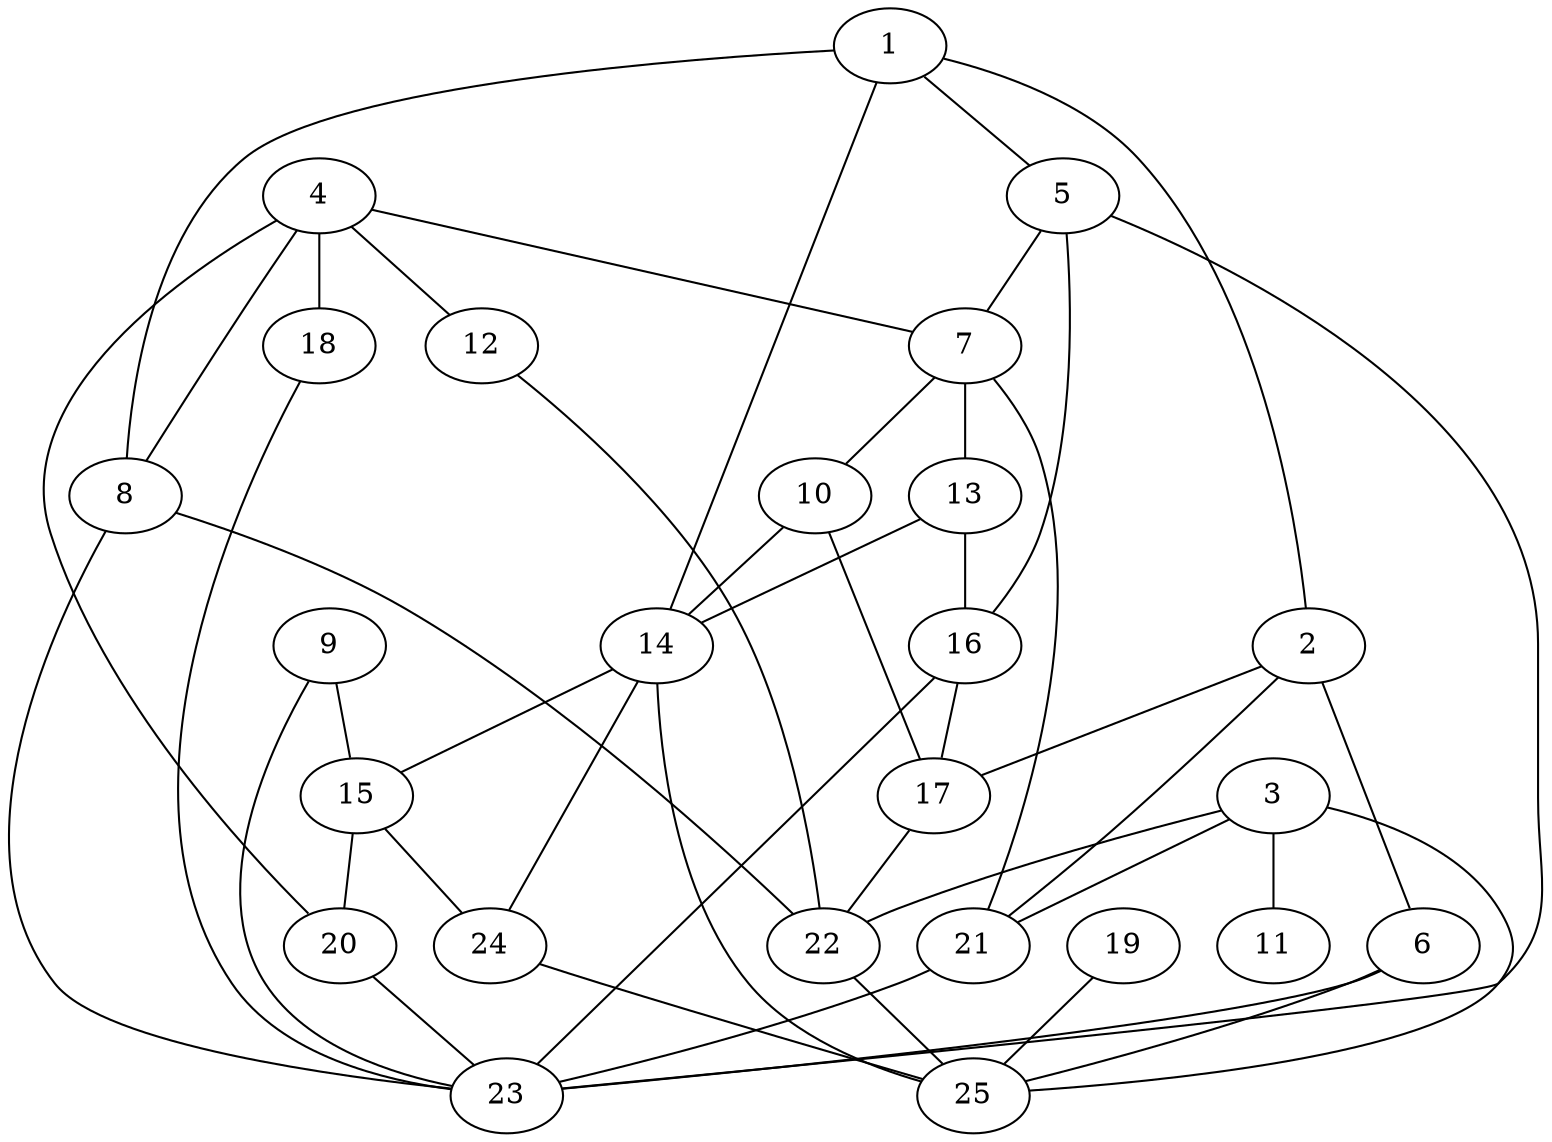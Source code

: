 graph G {
 1 -- 5;
 1 -- 14;
 1 -- 2;
 1 -- 8;
 2 -- 21;
 2 -- 6;
 2 -- 17;
 3 -- 11;
 3 -- 22;
 3 -- 21;
 3 -- 25;
 4 -- 20;
 4 -- 7;
 4 -- 8;
 4 -- 12;
 4 -- 18;
 5 -- 16;
 5 -- 23;
 5 -- 7;
 6 -- 23;
 6 -- 25;
 7 -- 10;
 7 -- 21;
 7 -- 13;
 8 -- 22;
 8 -- 23;
 9 -- 15;
 9 -- 23;
 10 -- 14;
 10 -- 17;
 12 -- 22;
 13 -- 14;
 13 -- 16;
 14 -- 24;
 14 -- 15;
 14 -- 25;
 15 -- 24;
 15 -- 20;
 16 -- 17;
 16 -- 23;
 17 -- 22;
 18 -- 23;
 19 -- 25;
 20 -- 23;
 21 -- 23;
 22 -- 25;
 24 -- 25;
}
